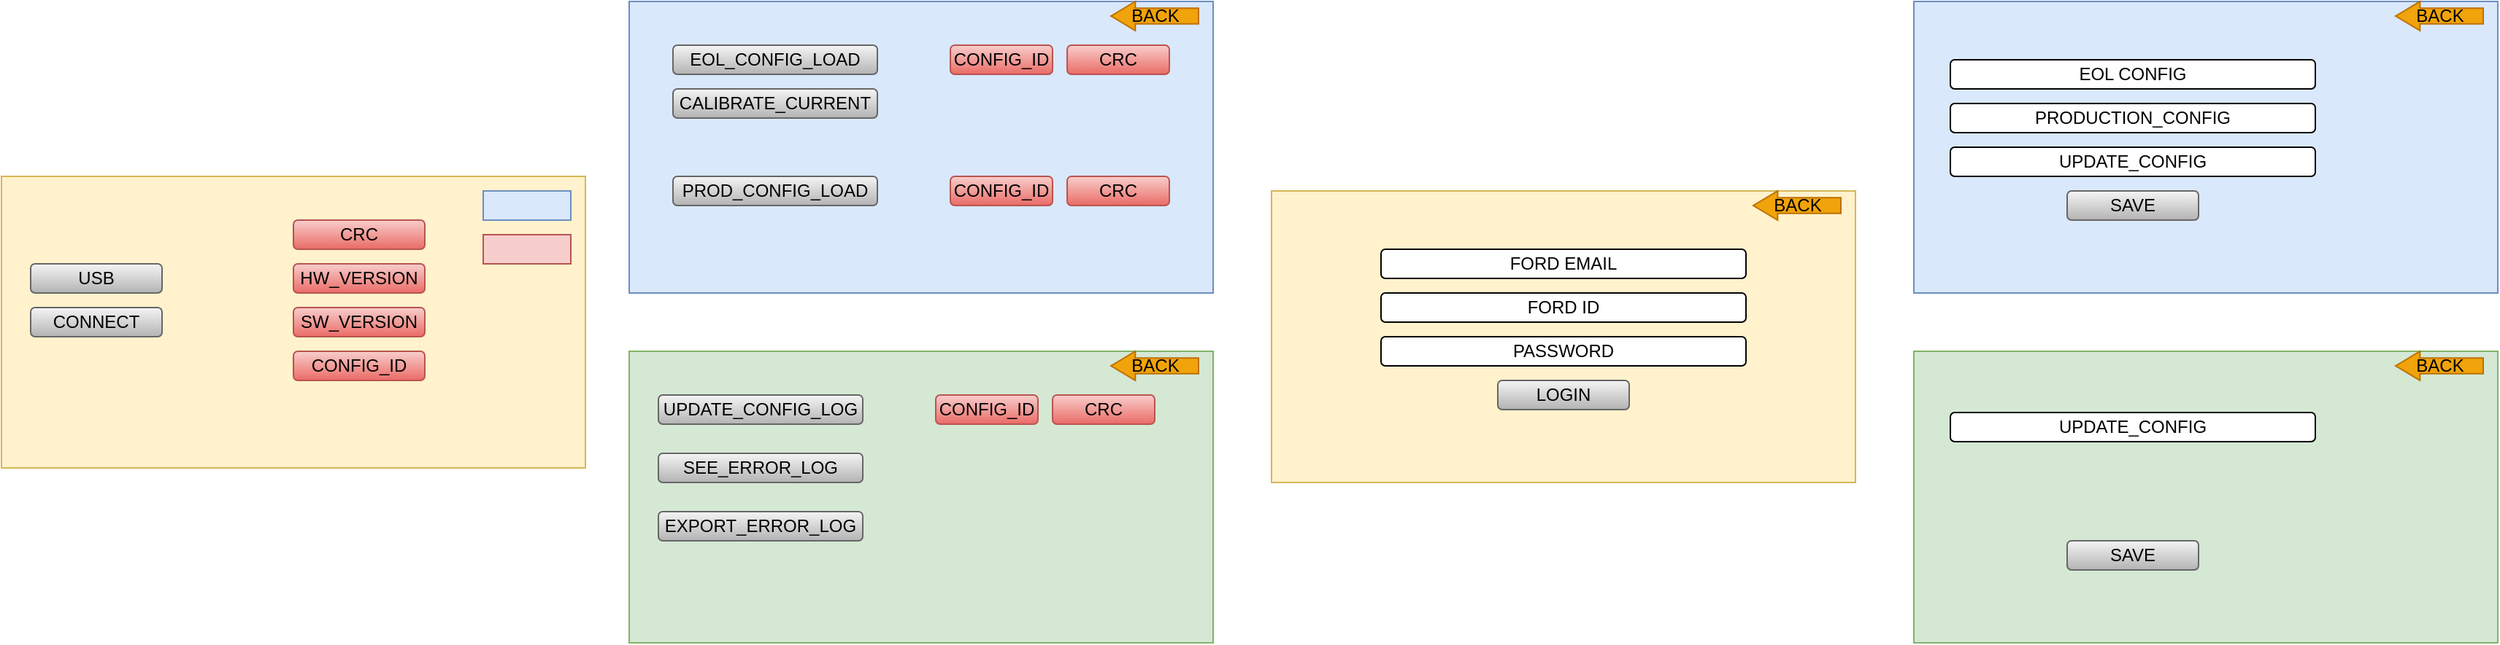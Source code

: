 <mxfile version="15.0.4" type="github">
  <diagram id="8xhZgCYeq6x4TM1jQ4sX" name="Page-1">
    <mxGraphModel dx="1955" dy="1115" grid="1" gridSize="10" guides="1" tooltips="1" connect="1" arrows="1" fold="1" page="1" pageScale="1" pageWidth="850" pageHeight="1100" math="0" shadow="0">
      <root>
        <mxCell id="0" />
        <mxCell id="1" parent="0" />
        <mxCell id="nmToKbYziR0dqxqyxBGz-1" value="" style="rounded=0;whiteSpace=wrap;html=1;fillColor=#fff2cc;strokeColor=#d6b656;" vertex="1" parent="1">
          <mxGeometry x="130" y="158" width="400" height="200" as="geometry" />
        </mxCell>
        <mxCell id="nmToKbYziR0dqxqyxBGz-2" value="" style="rounded=0;whiteSpace=wrap;html=1;fillColor=#d5e8d4;strokeColor=#82b366;" vertex="1" parent="1">
          <mxGeometry x="560" y="278" width="400" height="200" as="geometry" />
        </mxCell>
        <mxCell id="nmToKbYziR0dqxqyxBGz-3" value="" style="rounded=0;whiteSpace=wrap;html=1;fillColor=#dae8fc;strokeColor=#6c8ebf;" vertex="1" parent="1">
          <mxGeometry x="560" y="38" width="400" height="200" as="geometry" />
        </mxCell>
        <mxCell id="nmToKbYziR0dqxqyxBGz-4" value="USB" style="rounded=1;whiteSpace=wrap;html=1;fillColor=#f5f5f5;strokeColor=#666666;gradientColor=#b3b3b3;" vertex="1" parent="1">
          <mxGeometry x="150" y="218" width="90" height="20" as="geometry" />
        </mxCell>
        <mxCell id="nmToKbYziR0dqxqyxBGz-5" value="CONNECT" style="rounded=1;whiteSpace=wrap;html=1;fillColor=#f5f5f5;strokeColor=#666666;gradientColor=#b3b3b3;" vertex="1" parent="1">
          <mxGeometry x="150" y="248" width="90" height="20" as="geometry" />
        </mxCell>
        <mxCell id="nmToKbYziR0dqxqyxBGz-7" value="CRC" style="rounded=1;whiteSpace=wrap;html=1;fillColor=#f8cecc;strokeColor=#b85450;gradientColor=#ea6b66;" vertex="1" parent="1">
          <mxGeometry x="330" y="188" width="90" height="20" as="geometry" />
        </mxCell>
        <mxCell id="nmToKbYziR0dqxqyxBGz-8" value="HW_VERSION" style="rounded=1;whiteSpace=wrap;html=1;fillColor=#f8cecc;strokeColor=#b85450;gradientColor=#ea6b66;" vertex="1" parent="1">
          <mxGeometry x="330" y="218" width="90" height="20" as="geometry" />
        </mxCell>
        <mxCell id="nmToKbYziR0dqxqyxBGz-9" value="SW_VERSION" style="rounded=1;whiteSpace=wrap;html=1;fillColor=#f8cecc;strokeColor=#b85450;gradientColor=#ea6b66;" vertex="1" parent="1">
          <mxGeometry x="330" y="248" width="90" height="20" as="geometry" />
        </mxCell>
        <mxCell id="nmToKbYziR0dqxqyxBGz-10" value="CONFIG_ID" style="rounded=1;whiteSpace=wrap;html=1;fillColor=#f8cecc;strokeColor=#b85450;gradientColor=#ea6b66;" vertex="1" parent="1">
          <mxGeometry x="330" y="278" width="90" height="20" as="geometry" />
        </mxCell>
        <mxCell id="nmToKbYziR0dqxqyxBGz-14" value="CRC" style="rounded=1;whiteSpace=wrap;html=1;fillColor=#f8cecc;strokeColor=#b85450;gradientColor=#ea6b66;" vertex="1" parent="1">
          <mxGeometry x="860" y="68" width="70" height="20" as="geometry" />
        </mxCell>
        <mxCell id="nmToKbYziR0dqxqyxBGz-15" value="EOL_CONFIG_LOAD" style="rounded=1;whiteSpace=wrap;html=1;fillColor=#f5f5f5;strokeColor=#666666;gradientColor=#b3b3b3;" vertex="1" parent="1">
          <mxGeometry x="590" y="68" width="140" height="20" as="geometry" />
        </mxCell>
        <mxCell id="nmToKbYziR0dqxqyxBGz-16" value="CONFIG_ID" style="rounded=1;whiteSpace=wrap;html=1;fillColor=#f8cecc;strokeColor=#b85450;gradientColor=#ea6b66;" vertex="1" parent="1">
          <mxGeometry x="780" y="68" width="70" height="20" as="geometry" />
        </mxCell>
        <mxCell id="nmToKbYziR0dqxqyxBGz-19" value="CALIBRATE_CURRENT" style="rounded=1;whiteSpace=wrap;html=1;fillColor=#f5f5f5;strokeColor=#666666;gradientColor=#b3b3b3;" vertex="1" parent="1">
          <mxGeometry x="590" y="98" width="140" height="20" as="geometry" />
        </mxCell>
        <mxCell id="nmToKbYziR0dqxqyxBGz-21" value="CRC" style="rounded=1;whiteSpace=wrap;html=1;fillColor=#f8cecc;strokeColor=#b85450;gradientColor=#ea6b66;" vertex="1" parent="1">
          <mxGeometry x="860" y="158" width="70" height="20" as="geometry" />
        </mxCell>
        <mxCell id="nmToKbYziR0dqxqyxBGz-22" value="PROD_CONFIG_LOAD" style="rounded=1;whiteSpace=wrap;html=1;fillColor=#f5f5f5;strokeColor=#666666;gradientColor=#b3b3b3;" vertex="1" parent="1">
          <mxGeometry x="590" y="158" width="140" height="20" as="geometry" />
        </mxCell>
        <mxCell id="nmToKbYziR0dqxqyxBGz-23" value="CONFIG_ID" style="rounded=1;whiteSpace=wrap;html=1;fillColor=#f8cecc;strokeColor=#b85450;gradientColor=#ea6b66;" vertex="1" parent="1">
          <mxGeometry x="780" y="158" width="70" height="20" as="geometry" />
        </mxCell>
        <mxCell id="nmToKbYziR0dqxqyxBGz-24" value="CRC" style="rounded=1;whiteSpace=wrap;html=1;fillColor=#f8cecc;strokeColor=#b85450;gradientColor=#ea6b66;" vertex="1" parent="1">
          <mxGeometry x="850" y="308" width="70" height="20" as="geometry" />
        </mxCell>
        <mxCell id="nmToKbYziR0dqxqyxBGz-25" value="UPDATE_CONFIG_LOG" style="rounded=1;whiteSpace=wrap;html=1;fillColor=#f5f5f5;strokeColor=#666666;gradientColor=#b3b3b3;" vertex="1" parent="1">
          <mxGeometry x="580" y="308" width="140" height="20" as="geometry" />
        </mxCell>
        <mxCell id="nmToKbYziR0dqxqyxBGz-26" value="CONFIG_ID" style="rounded=1;whiteSpace=wrap;html=1;fillColor=#f8cecc;strokeColor=#b85450;gradientColor=#ea6b66;" vertex="1" parent="1">
          <mxGeometry x="770" y="308" width="70" height="20" as="geometry" />
        </mxCell>
        <mxCell id="nmToKbYziR0dqxqyxBGz-27" value="EXPORT_ERROR_LOG" style="rounded=1;whiteSpace=wrap;html=1;fillColor=#f5f5f5;strokeColor=#666666;gradientColor=#b3b3b3;" vertex="1" parent="1">
          <mxGeometry x="580" y="388" width="140" height="20" as="geometry" />
        </mxCell>
        <mxCell id="nmToKbYziR0dqxqyxBGz-28" value="SEE_ERROR_LOG" style="rounded=1;whiteSpace=wrap;html=1;fillColor=#f5f5f5;strokeColor=#666666;gradientColor=#b3b3b3;" vertex="1" parent="1">
          <mxGeometry x="580" y="348" width="140" height="20" as="geometry" />
        </mxCell>
        <mxCell id="nmToKbYziR0dqxqyxBGz-29" value="" style="rounded=0;whiteSpace=wrap;html=1;fillColor=#fff2cc;strokeColor=#d6b656;" vertex="1" parent="1">
          <mxGeometry x="1000" y="168" width="400" height="200" as="geometry" />
        </mxCell>
        <mxCell id="nmToKbYziR0dqxqyxBGz-30" value="FORD EMAIL" style="rounded=1;whiteSpace=wrap;html=1;" vertex="1" parent="1">
          <mxGeometry x="1075" y="208" width="250" height="20" as="geometry" />
        </mxCell>
        <mxCell id="nmToKbYziR0dqxqyxBGz-31" value="PASSWORD" style="rounded=1;whiteSpace=wrap;html=1;" vertex="1" parent="1">
          <mxGeometry x="1075" y="268" width="250" height="20" as="geometry" />
        </mxCell>
        <mxCell id="nmToKbYziR0dqxqyxBGz-32" value="LOGIN" style="rounded=1;whiteSpace=wrap;html=1;fillColor=#f5f5f5;strokeColor=#666666;gradientColor=#b3b3b3;" vertex="1" parent="1">
          <mxGeometry x="1155" y="298" width="90" height="20" as="geometry" />
        </mxCell>
        <mxCell id="nmToKbYziR0dqxqyxBGz-35" value="BACK" style="html=1;shadow=0;dashed=0;align=center;verticalAlign=middle;shape=mxgraph.arrows2.arrow;dy=0.46;dx=16.67;flipH=1;notch=0;fillColor=#f0a30a;strokeColor=#BD7000;fontColor=#000000;" vertex="1" parent="1">
          <mxGeometry x="890" y="278" width="60" height="20" as="geometry" />
        </mxCell>
        <mxCell id="nmToKbYziR0dqxqyxBGz-36" value="BACK" style="html=1;shadow=0;dashed=0;align=center;verticalAlign=middle;shape=mxgraph.arrows2.arrow;dy=0.46;dx=16.67;flipH=1;notch=0;fillColor=#f0a30a;strokeColor=#BD7000;fontColor=#000000;" vertex="1" parent="1">
          <mxGeometry x="890" y="38" width="60" height="20" as="geometry" />
        </mxCell>
        <mxCell id="nmToKbYziR0dqxqyxBGz-37" value="BACK" style="html=1;shadow=0;dashed=0;align=center;verticalAlign=middle;shape=mxgraph.arrows2.arrow;dy=0.46;dx=16.67;flipH=1;notch=0;fillColor=#f0a30a;strokeColor=#BD7000;fontColor=#000000;" vertex="1" parent="1">
          <mxGeometry x="1330" y="168" width="60" height="20" as="geometry" />
        </mxCell>
        <mxCell id="nmToKbYziR0dqxqyxBGz-38" value="FORD ID" style="rounded=1;whiteSpace=wrap;html=1;" vertex="1" parent="1">
          <mxGeometry x="1075" y="238" width="250" height="20" as="geometry" />
        </mxCell>
        <mxCell id="nmToKbYziR0dqxqyxBGz-40" value="" style="rounded=0;whiteSpace=wrap;html=1;fillColor=#dae8fc;strokeColor=#6c8ebf;" vertex="1" parent="1">
          <mxGeometry x="1440" y="38" width="400" height="200" as="geometry" />
        </mxCell>
        <mxCell id="nmToKbYziR0dqxqyxBGz-41" value="EOL CONFIG" style="rounded=1;whiteSpace=wrap;html=1;" vertex="1" parent="1">
          <mxGeometry x="1465" y="78" width="250" height="20" as="geometry" />
        </mxCell>
        <mxCell id="nmToKbYziR0dqxqyxBGz-42" value="UPDATE_CONFIG" style="rounded=1;whiteSpace=wrap;html=1;" vertex="1" parent="1">
          <mxGeometry x="1465" y="138" width="250" height="20" as="geometry" />
        </mxCell>
        <mxCell id="nmToKbYziR0dqxqyxBGz-43" value="SAVE" style="rounded=1;whiteSpace=wrap;html=1;fillColor=#f5f5f5;strokeColor=#666666;gradientColor=#b3b3b3;" vertex="1" parent="1">
          <mxGeometry x="1545" y="168" width="90" height="20" as="geometry" />
        </mxCell>
        <mxCell id="nmToKbYziR0dqxqyxBGz-44" value="BACK" style="html=1;shadow=0;dashed=0;align=center;verticalAlign=middle;shape=mxgraph.arrows2.arrow;dy=0.46;dx=16.67;flipH=1;notch=0;fillColor=#f0a30a;strokeColor=#BD7000;fontColor=#000000;" vertex="1" parent="1">
          <mxGeometry x="1770" y="38" width="60" height="20" as="geometry" />
        </mxCell>
        <mxCell id="nmToKbYziR0dqxqyxBGz-45" value="PRODUCTION_CONFIG" style="rounded=1;whiteSpace=wrap;html=1;" vertex="1" parent="1">
          <mxGeometry x="1465" y="108" width="250" height="20" as="geometry" />
        </mxCell>
        <mxCell id="nmToKbYziR0dqxqyxBGz-48" value="" style="rounded=0;whiteSpace=wrap;html=1;fillColor=#dae8fc;strokeColor=#6c8ebf;" vertex="1" parent="1">
          <mxGeometry x="460" y="168" width="60" height="20" as="geometry" />
        </mxCell>
        <mxCell id="nmToKbYziR0dqxqyxBGz-51" value="" style="rounded=0;whiteSpace=wrap;html=1;fillColor=#f8cecc;strokeColor=#b85450;" vertex="1" parent="1">
          <mxGeometry x="460" y="198" width="60" height="20" as="geometry" />
        </mxCell>
        <mxCell id="nmToKbYziR0dqxqyxBGz-52" value="" style="rounded=0;whiteSpace=wrap;html=1;fillColor=#d5e8d4;strokeColor=#82b366;" vertex="1" parent="1">
          <mxGeometry x="1440" y="278" width="400" height="200" as="geometry" />
        </mxCell>
        <mxCell id="nmToKbYziR0dqxqyxBGz-54" value="UPDATE_CONFIG" style="rounded=1;whiteSpace=wrap;html=1;" vertex="1" parent="1">
          <mxGeometry x="1465" y="320" width="250" height="20" as="geometry" />
        </mxCell>
        <mxCell id="nmToKbYziR0dqxqyxBGz-55" value="SAVE" style="rounded=1;whiteSpace=wrap;html=1;fillColor=#f5f5f5;strokeColor=#666666;gradientColor=#b3b3b3;" vertex="1" parent="1">
          <mxGeometry x="1545" y="408" width="90" height="20" as="geometry" />
        </mxCell>
        <mxCell id="nmToKbYziR0dqxqyxBGz-56" value="BACK" style="html=1;shadow=0;dashed=0;align=center;verticalAlign=middle;shape=mxgraph.arrows2.arrow;dy=0.46;dx=16.67;flipH=1;notch=0;fillColor=#f0a30a;strokeColor=#BD7000;fontColor=#000000;" vertex="1" parent="1">
          <mxGeometry x="1770" y="278" width="60" height="20" as="geometry" />
        </mxCell>
      </root>
    </mxGraphModel>
  </diagram>
</mxfile>
